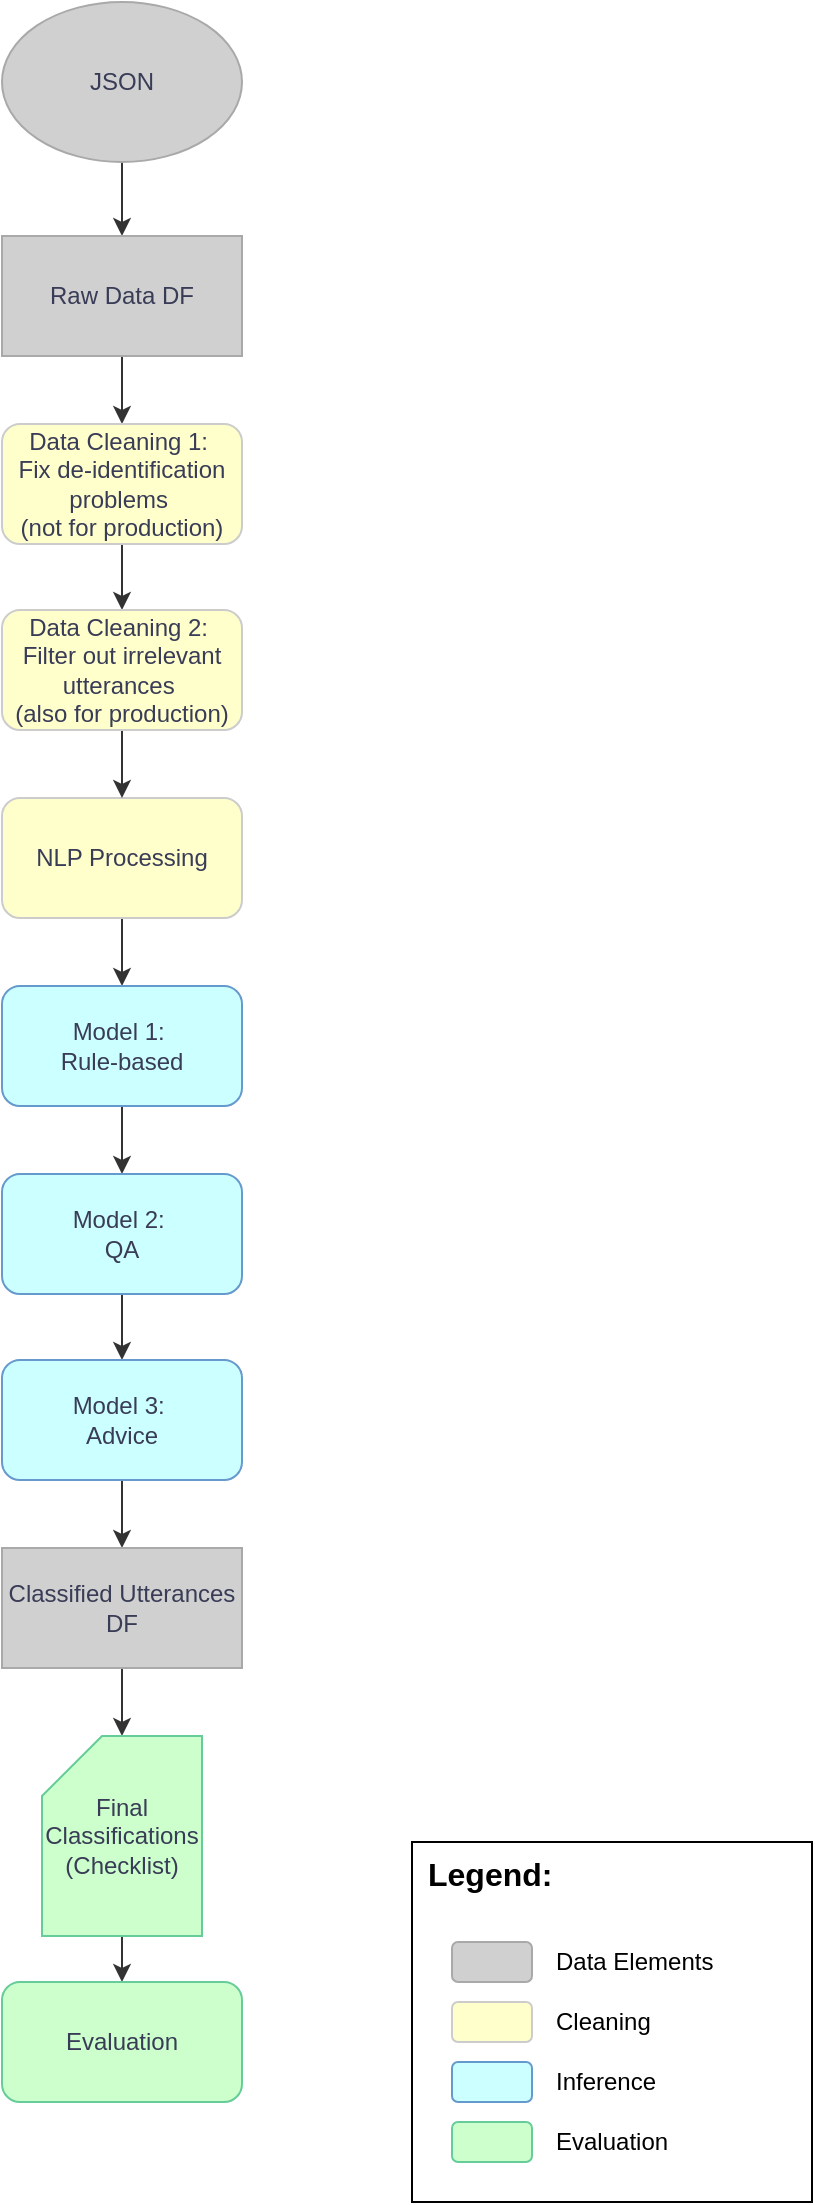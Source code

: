 <mxfile version="24.4.3" type="device">
  <diagram name="Page-1" id="8iWGyTMEkVsjWA85rd2d">
    <mxGraphModel dx="1687" dy="918" grid="1" gridSize="10" guides="1" tooltips="1" connect="1" arrows="1" fold="1" page="1" pageScale="1" pageWidth="827" pageHeight="1169" background="none" math="0" shadow="0">
      <root>
        <mxCell id="0" />
        <mxCell id="1" parent="0" />
        <mxCell id="wA40Nu-RWilg1jA84biy-8" value="" style="edgeStyle=orthogonalEdgeStyle;rounded=0;orthogonalLoop=1;jettySize=auto;html=1;labelBackgroundColor=none;strokeColor=#333333;fontColor=default;" edge="1" parent="1" source="wA40Nu-RWilg1jA84biy-6" target="wA40Nu-RWilg1jA84biy-7">
          <mxGeometry relative="1" as="geometry" />
        </mxCell>
        <mxCell id="wA40Nu-RWilg1jA84biy-6" value="JSON" style="ellipse;whiteSpace=wrap;html=1;labelBackgroundColor=none;fillColor=#D0D0D0;strokeColor=#A9A9A9;fontColor=#393C56;" vertex="1" parent="1">
          <mxGeometry x="365" y="20" width="120" height="80" as="geometry" />
        </mxCell>
        <mxCell id="wA40Nu-RWilg1jA84biy-10" value="" style="edgeStyle=orthogonalEdgeStyle;rounded=0;orthogonalLoop=1;jettySize=auto;html=1;labelBackgroundColor=none;strokeColor=#333333;fontColor=default;" edge="1" parent="1" source="wA40Nu-RWilg1jA84biy-7" target="wA40Nu-RWilg1jA84biy-9">
          <mxGeometry relative="1" as="geometry" />
        </mxCell>
        <mxCell id="wA40Nu-RWilg1jA84biy-7" value="Raw Data DF" style="rounded=0;whiteSpace=wrap;html=1;labelBackgroundColor=none;fillColor=#D0D0D0;strokeColor=#A9A9A9;fontColor=#393C56;" vertex="1" parent="1">
          <mxGeometry x="365" y="137" width="120" height="60" as="geometry" />
        </mxCell>
        <mxCell id="wA40Nu-RWilg1jA84biy-40" value="" style="edgeStyle=orthogonalEdgeStyle;rounded=0;orthogonalLoop=1;jettySize=auto;html=1;strokeColor=#333333;" edge="1" parent="1" source="wA40Nu-RWilg1jA84biy-9" target="wA40Nu-RWilg1jA84biy-39">
          <mxGeometry relative="1" as="geometry" />
        </mxCell>
        <mxCell id="wA40Nu-RWilg1jA84biy-9" value="Data Cleaning 1:&amp;nbsp;&lt;div&gt;Fix de-identification problems&amp;nbsp;&lt;/div&gt;&lt;div&gt;(not for production)&lt;/div&gt;" style="rounded=1;whiteSpace=wrap;html=1;labelBackgroundColor=none;fillColor=#FFFFCC;strokeColor=#CCCCCC;fontColor=#393C56;gradientColor=none;" vertex="1" parent="1">
          <mxGeometry x="365" y="231" width="120" height="60" as="geometry" />
        </mxCell>
        <mxCell id="wA40Nu-RWilg1jA84biy-16" value="" style="edgeStyle=orthogonalEdgeStyle;rounded=0;orthogonalLoop=1;jettySize=auto;html=1;labelBackgroundColor=none;strokeColor=#333333;fontColor=default;" edge="1" parent="1" source="wA40Nu-RWilg1jA84biy-13" target="wA40Nu-RWilg1jA84biy-15">
          <mxGeometry relative="1" as="geometry" />
        </mxCell>
        <mxCell id="wA40Nu-RWilg1jA84biy-13" value="NLP Processing" style="whiteSpace=wrap;html=1;rounded=1;labelBackgroundColor=none;fillColor=#FFFFCC;strokeColor=#CCCCCC;fontColor=#393C56;" vertex="1" parent="1">
          <mxGeometry x="365" y="418" width="120" height="60" as="geometry" />
        </mxCell>
        <mxCell id="wA40Nu-RWilg1jA84biy-27" value="" style="edgeStyle=orthogonalEdgeStyle;rounded=0;orthogonalLoop=1;jettySize=auto;html=1;labelBackgroundColor=none;strokeColor=#333333;fontColor=default;" edge="1" parent="1" source="wA40Nu-RWilg1jA84biy-15" target="wA40Nu-RWilg1jA84biy-26">
          <mxGeometry relative="1" as="geometry" />
        </mxCell>
        <mxCell id="wA40Nu-RWilg1jA84biy-15" value="Model 1:&amp;nbsp;&lt;div&gt;Rule-based&lt;/div&gt;" style="whiteSpace=wrap;html=1;rounded=1;labelBackgroundColor=none;fillColor=#CCFFFF;strokeColor=#6699CC;fontColor=#393C56;fillStyle=auto;" vertex="1" parent="1">
          <mxGeometry x="365" y="512" width="120" height="60" as="geometry" />
        </mxCell>
        <mxCell id="wA40Nu-RWilg1jA84biy-29" value="" style="edgeStyle=orthogonalEdgeStyle;rounded=0;orthogonalLoop=1;jettySize=auto;html=1;labelBackgroundColor=none;strokeColor=#333333;fontColor=default;" edge="1" parent="1" source="wA40Nu-RWilg1jA84biy-26" target="wA40Nu-RWilg1jA84biy-28">
          <mxGeometry relative="1" as="geometry" />
        </mxCell>
        <mxCell id="wA40Nu-RWilg1jA84biy-26" value="Model 2:&amp;nbsp;&lt;div&gt;QA&lt;/div&gt;" style="whiteSpace=wrap;html=1;rounded=1;labelBackgroundColor=none;fillColor=#CCFFFF;strokeColor=#6699CC;fontColor=#393C56;" vertex="1" parent="1">
          <mxGeometry x="365" y="606" width="120" height="60" as="geometry" />
        </mxCell>
        <mxCell id="wA40Nu-RWilg1jA84biy-32" value="" style="edgeStyle=orthogonalEdgeStyle;rounded=0;orthogonalLoop=1;jettySize=auto;html=1;labelBackgroundColor=none;strokeColor=#333333;fontColor=default;" edge="1" parent="1" source="wA40Nu-RWilg1jA84biy-28" target="wA40Nu-RWilg1jA84biy-30">
          <mxGeometry relative="1" as="geometry" />
        </mxCell>
        <mxCell id="wA40Nu-RWilg1jA84biy-28" value="Model 3:&amp;nbsp;&lt;div&gt;Advice&lt;/div&gt;" style="whiteSpace=wrap;html=1;rounded=1;labelBackgroundColor=none;fillColor=#CCFFFF;strokeColor=#6699CC;fontColor=#393C56;" vertex="1" parent="1">
          <mxGeometry x="365" y="699" width="120" height="60" as="geometry" />
        </mxCell>
        <mxCell id="wA40Nu-RWilg1jA84biy-36" value="" style="edgeStyle=orthogonalEdgeStyle;rounded=0;orthogonalLoop=1;jettySize=auto;html=1;labelBackgroundColor=none;strokeColor=#333333;fontColor=default;" edge="1" parent="1" source="wA40Nu-RWilg1jA84biy-30" target="wA40Nu-RWilg1jA84biy-33">
          <mxGeometry relative="1" as="geometry" />
        </mxCell>
        <mxCell id="wA40Nu-RWilg1jA84biy-30" value="Classified Utterances DF" style="rounded=0;whiteSpace=wrap;html=1;labelBackgroundColor=none;fillColor=#D0D0D0;strokeColor=#A9A9A9;fontColor=#393C56;" vertex="1" parent="1">
          <mxGeometry x="365" y="793" width="120" height="60" as="geometry" />
        </mxCell>
        <mxCell id="wA40Nu-RWilg1jA84biy-35" value="" style="edgeStyle=orthogonalEdgeStyle;rounded=0;orthogonalLoop=1;jettySize=auto;html=1;labelBackgroundColor=none;strokeColor=#333333;fontColor=default;" edge="1" parent="1" source="wA40Nu-RWilg1jA84biy-33" target="wA40Nu-RWilg1jA84biy-34">
          <mxGeometry relative="1" as="geometry" />
        </mxCell>
        <mxCell id="wA40Nu-RWilg1jA84biy-33" value="Final Classifications (Checklist)" style="shape=card;whiteSpace=wrap;html=1;labelBackgroundColor=none;fillColor=#CCFFCC;strokeColor=#66CC99;fontColor=#393C56;" vertex="1" parent="1">
          <mxGeometry x="385" y="887" width="80" height="100" as="geometry" />
        </mxCell>
        <mxCell id="wA40Nu-RWilg1jA84biy-34" value="Evaluation" style="rounded=1;whiteSpace=wrap;html=1;labelBackgroundColor=none;fillColor=#CCFFCC;strokeColor=#66CC99;fontColor=#393C56;" vertex="1" parent="1">
          <mxGeometry x="365" y="1010" width="120" height="60" as="geometry" />
        </mxCell>
        <mxCell id="wA40Nu-RWilg1jA84biy-41" value="" style="edgeStyle=orthogonalEdgeStyle;rounded=0;orthogonalLoop=1;jettySize=auto;html=1;strokeColor=#333333;" edge="1" parent="1" source="wA40Nu-RWilg1jA84biy-39" target="wA40Nu-RWilg1jA84biy-13">
          <mxGeometry relative="1" as="geometry" />
        </mxCell>
        <mxCell id="wA40Nu-RWilg1jA84biy-39" value="Data Cleaning 2:&amp;nbsp;&lt;div style=&quot;&quot;&gt;Filter out irrelevant utterances&amp;nbsp;&lt;/div&gt;&lt;div style=&quot;&quot;&gt;(also for production)&lt;/div&gt;" style="rounded=1;whiteSpace=wrap;html=1;labelBackgroundColor=none;fillColor=#FFFFCC;strokeColor=#CCCCCC;fontColor=#393C56;gradientColor=none;" vertex="1" parent="1">
          <mxGeometry x="365" y="324" width="120" height="60" as="geometry" />
        </mxCell>
        <mxCell id="wA40Nu-RWilg1jA84biy-42" value="Legend:&amp;nbsp;" style="rounded=0;align=left;verticalAlign=top;textShadow=0;labelBorderColor=none;labelBackgroundColor=none;fontColor=default;whiteSpace=wrap;html=1;fontSize=16;fontStyle=1;spacingRight=0;spacingLeft=6;" vertex="1" parent="1">
          <mxGeometry x="570" y="940" width="200" height="180" as="geometry" />
        </mxCell>
        <mxCell id="wA40Nu-RWilg1jA84biy-43" value="" style="rounded=1;whiteSpace=wrap;html=1;fillColor=#D0D0D0;strokeColor=#A9A9A9;" vertex="1" parent="1">
          <mxGeometry x="590" y="990" width="40" height="20" as="geometry" />
        </mxCell>
        <mxCell id="wA40Nu-RWilg1jA84biy-44" value="" style="rounded=1;whiteSpace=wrap;html=1;fillColor=#FFFFCC;strokeColor=#CCCCCC;" vertex="1" parent="1">
          <mxGeometry x="590" y="1020" width="40" height="20" as="geometry" />
        </mxCell>
        <mxCell id="wA40Nu-RWilg1jA84biy-45" value="" style="rounded=1;whiteSpace=wrap;html=1;fillColor=#CCFFFF;strokeColor=#6699CC;" vertex="1" parent="1">
          <mxGeometry x="590" y="1050" width="40" height="20" as="geometry" />
        </mxCell>
        <mxCell id="wA40Nu-RWilg1jA84biy-46" value="" style="rounded=1;whiteSpace=wrap;html=1;fillColor=#CCFFCC;strokeColor=#66CC99;" vertex="1" parent="1">
          <mxGeometry x="590" y="1080" width="40" height="20" as="geometry" />
        </mxCell>
        <mxCell id="wA40Nu-RWilg1jA84biy-47" value="Data Elements" style="rounded=0;whiteSpace=wrap;html=1;fillColor=none;strokeColor=none;align=left;" vertex="1" parent="1">
          <mxGeometry x="640" y="990" width="120" height="20" as="geometry" />
        </mxCell>
        <mxCell id="wA40Nu-RWilg1jA84biy-48" value="Cleaning&amp;nbsp;" style="rounded=0;whiteSpace=wrap;html=1;fillColor=none;strokeColor=none;align=left;" vertex="1" parent="1">
          <mxGeometry x="640" y="1020" width="120" height="20" as="geometry" />
        </mxCell>
        <mxCell id="wA40Nu-RWilg1jA84biy-49" value="Inference&amp;nbsp;" style="rounded=0;whiteSpace=wrap;html=1;fillColor=none;strokeColor=none;align=left;" vertex="1" parent="1">
          <mxGeometry x="640" y="1050" width="120" height="20" as="geometry" />
        </mxCell>
        <mxCell id="wA40Nu-RWilg1jA84biy-50" value="Evaluation" style="rounded=0;whiteSpace=wrap;html=1;fillColor=none;strokeColor=none;align=left;" vertex="1" parent="1">
          <mxGeometry x="640" y="1080" width="120" height="20" as="geometry" />
        </mxCell>
      </root>
    </mxGraphModel>
  </diagram>
</mxfile>
